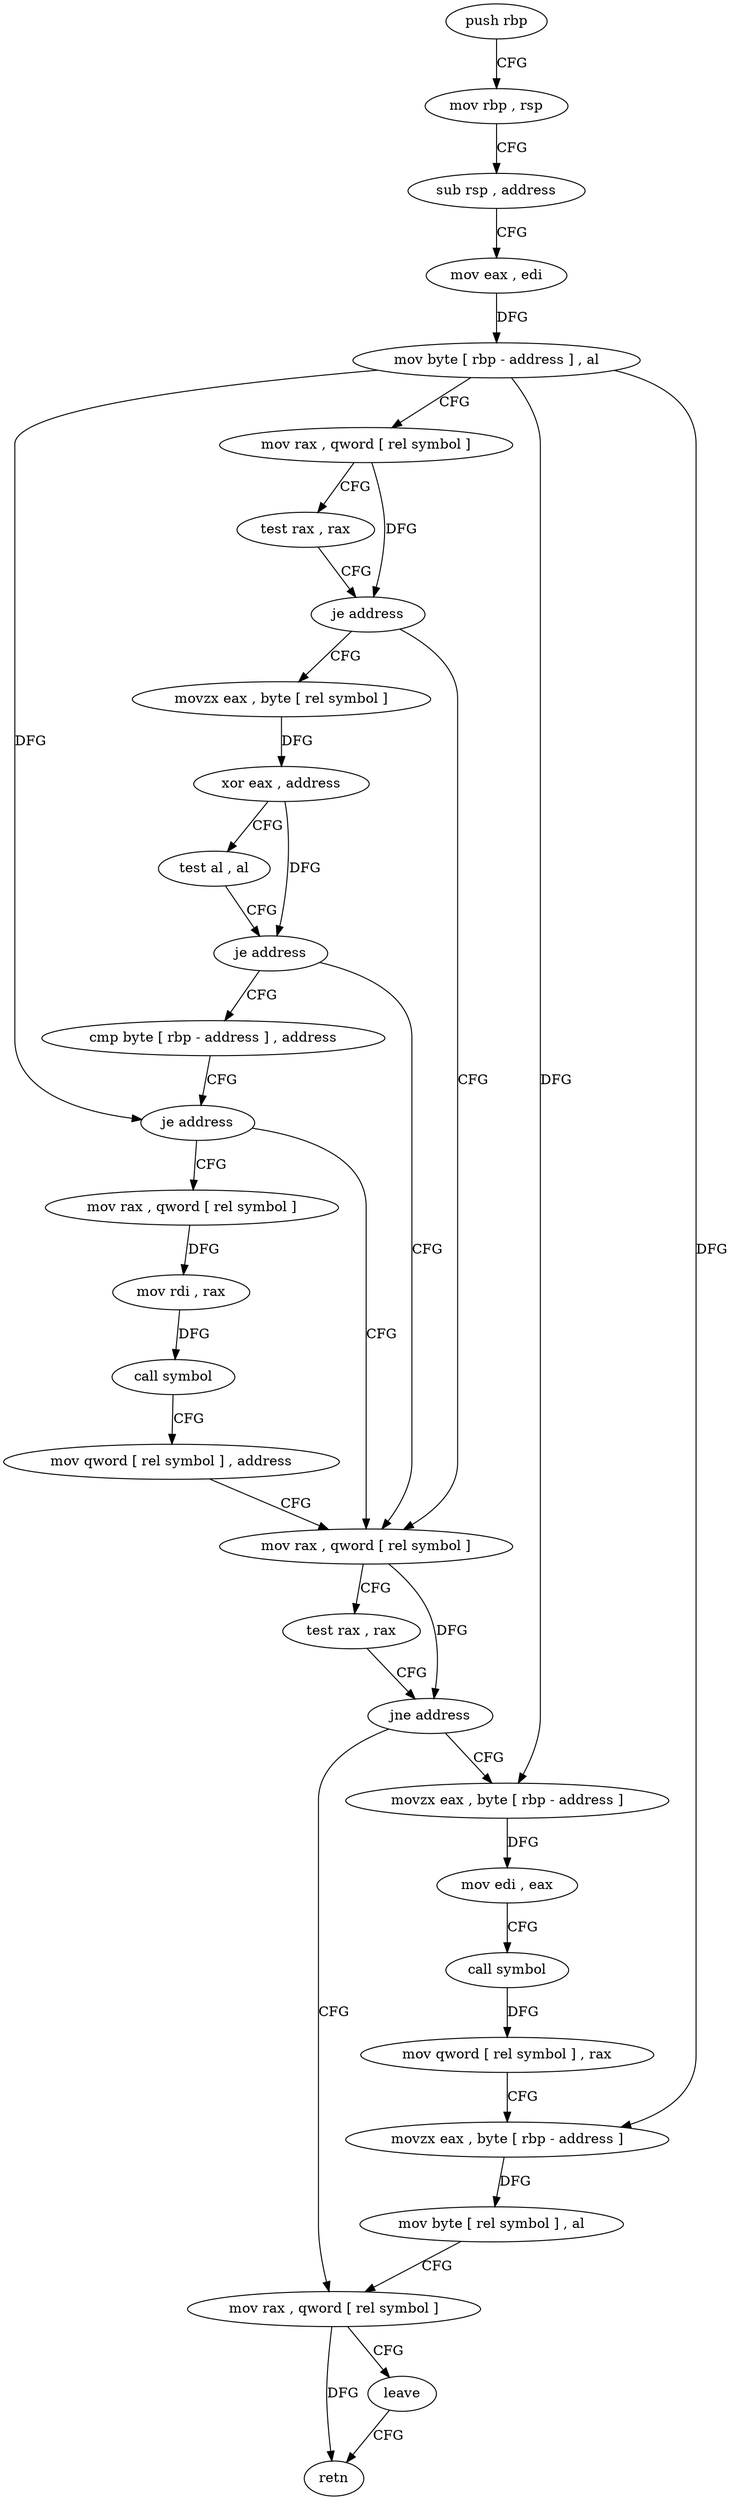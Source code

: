 digraph "func" {
"4254080" [label = "push rbp" ]
"4254081" [label = "mov rbp , rsp" ]
"4254084" [label = "sub rsp , address" ]
"4254088" [label = "mov eax , edi" ]
"4254090" [label = "mov byte [ rbp - address ] , al" ]
"4254093" [label = "mov rax , qword [ rel symbol ]" ]
"4254100" [label = "test rax , rax" ]
"4254103" [label = "je address" ]
"4254151" [label = "mov rax , qword [ rel symbol ]" ]
"4254105" [label = "movzx eax , byte [ rel symbol ]" ]
"4254158" [label = "test rax , rax" ]
"4254161" [label = "jne address" ]
"4254191" [label = "mov rax , qword [ rel symbol ]" ]
"4254163" [label = "movzx eax , byte [ rbp - address ]" ]
"4254112" [label = "xor eax , address" ]
"4254115" [label = "test al , al" ]
"4254117" [label = "je address" ]
"4254119" [label = "cmp byte [ rbp - address ] , address" ]
"4254198" [label = "leave" ]
"4254199" [label = "retn" ]
"4254167" [label = "mov edi , eax" ]
"4254169" [label = "call symbol" ]
"4254174" [label = "mov qword [ rel symbol ] , rax" ]
"4254181" [label = "movzx eax , byte [ rbp - address ]" ]
"4254185" [label = "mov byte [ rel symbol ] , al" ]
"4254123" [label = "je address" ]
"4254125" [label = "mov rax , qword [ rel symbol ]" ]
"4254132" [label = "mov rdi , rax" ]
"4254135" [label = "call symbol" ]
"4254140" [label = "mov qword [ rel symbol ] , address" ]
"4254080" -> "4254081" [ label = "CFG" ]
"4254081" -> "4254084" [ label = "CFG" ]
"4254084" -> "4254088" [ label = "CFG" ]
"4254088" -> "4254090" [ label = "DFG" ]
"4254090" -> "4254093" [ label = "CFG" ]
"4254090" -> "4254163" [ label = "DFG" ]
"4254090" -> "4254181" [ label = "DFG" ]
"4254090" -> "4254123" [ label = "DFG" ]
"4254093" -> "4254100" [ label = "CFG" ]
"4254093" -> "4254103" [ label = "DFG" ]
"4254100" -> "4254103" [ label = "CFG" ]
"4254103" -> "4254151" [ label = "CFG" ]
"4254103" -> "4254105" [ label = "CFG" ]
"4254151" -> "4254158" [ label = "CFG" ]
"4254151" -> "4254161" [ label = "DFG" ]
"4254105" -> "4254112" [ label = "DFG" ]
"4254158" -> "4254161" [ label = "CFG" ]
"4254161" -> "4254191" [ label = "CFG" ]
"4254161" -> "4254163" [ label = "CFG" ]
"4254191" -> "4254198" [ label = "CFG" ]
"4254191" -> "4254199" [ label = "DFG" ]
"4254163" -> "4254167" [ label = "DFG" ]
"4254112" -> "4254115" [ label = "CFG" ]
"4254112" -> "4254117" [ label = "DFG" ]
"4254115" -> "4254117" [ label = "CFG" ]
"4254117" -> "4254151" [ label = "CFG" ]
"4254117" -> "4254119" [ label = "CFG" ]
"4254119" -> "4254123" [ label = "CFG" ]
"4254198" -> "4254199" [ label = "CFG" ]
"4254167" -> "4254169" [ label = "CFG" ]
"4254169" -> "4254174" [ label = "DFG" ]
"4254174" -> "4254181" [ label = "CFG" ]
"4254181" -> "4254185" [ label = "DFG" ]
"4254185" -> "4254191" [ label = "CFG" ]
"4254123" -> "4254151" [ label = "CFG" ]
"4254123" -> "4254125" [ label = "CFG" ]
"4254125" -> "4254132" [ label = "DFG" ]
"4254132" -> "4254135" [ label = "DFG" ]
"4254135" -> "4254140" [ label = "CFG" ]
"4254140" -> "4254151" [ label = "CFG" ]
}
